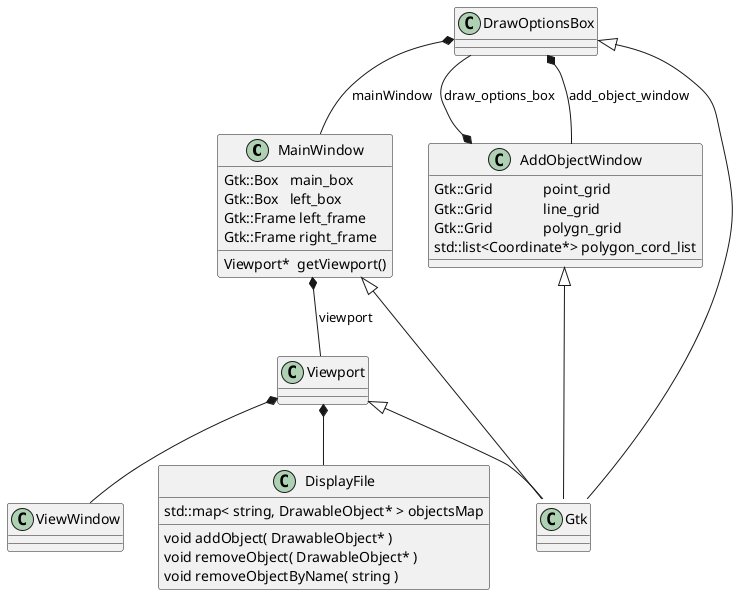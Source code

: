 
@startuml
  skinparam defaultFontName Consolas

  MainWindow      <|-- Gtk::Window
  MainWindow      *--  Viewport : viewport

  DrawOptionsBox  <|-- Gtk::Frame
  DrawOptionsBox  *-- MainWindow      : mainWindow
  DrawOptionsBox  *-- AddObjectWindow : add_object_window

  class MainWindow {
    Gtk::Box   main_box
    Gtk::Box   left_box
    Gtk::Frame left_frame
    Gtk::Frame right_frame
    Viewport*  getViewport()
  }

  AddObjectWindow <|-- Gtk::Window
  AddObjectWindow *-- DrawOptionsBox  : draw_options_box

  Viewport <|-- Gtk::DrawingArea
  Viewport *-- ViewWindow
  Viewport *-- DisplayFile

  class AddObjectWindow {
    Gtk::Grid              point_grid
    Gtk::Grid              line_grid
    Gtk::Grid              polygn_grid
    std::list<Coordinate*> polygon_cord_list
  }

  class DisplayFile {
    std::map< string, DrawableObject* > objectsMap
    void addObject( DrawableObject* )
    void removeObject( DrawableObject* )
    void removeObjectByName( string )
  }

@enduml
